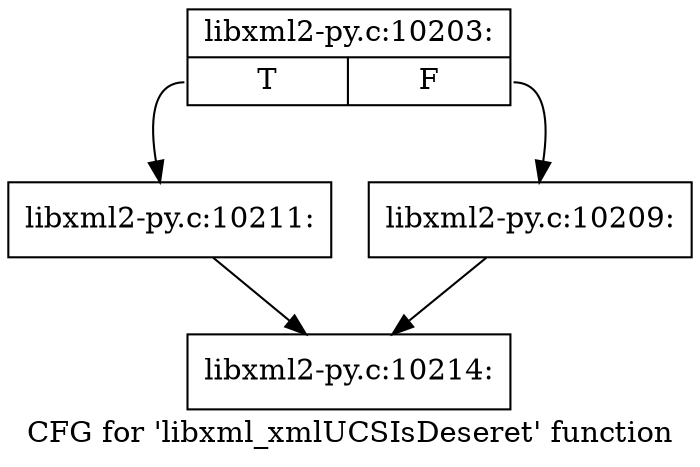 digraph "CFG for 'libxml_xmlUCSIsDeseret' function" {
	label="CFG for 'libxml_xmlUCSIsDeseret' function";

	Node0x45aeca0 [shape=record,label="{libxml2-py.c:10203:|{<s0>T|<s1>F}}"];
	Node0x45aeca0:s0 -> Node0x45b1b70;
	Node0x45aeca0:s1 -> Node0x45b1b20;
	Node0x45b1b20 [shape=record,label="{libxml2-py.c:10209:}"];
	Node0x45b1b20 -> Node0x45b0780;
	Node0x45b1b70 [shape=record,label="{libxml2-py.c:10211:}"];
	Node0x45b1b70 -> Node0x45b0780;
	Node0x45b0780 [shape=record,label="{libxml2-py.c:10214:}"];
}
